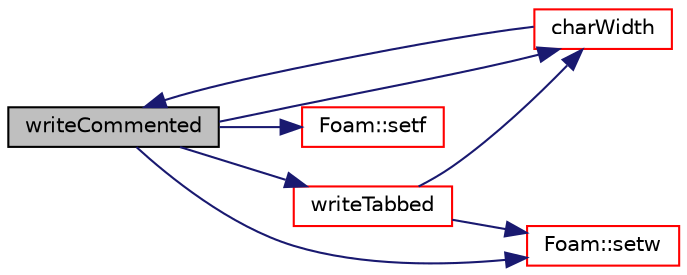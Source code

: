 digraph "writeCommented"
{
  bgcolor="transparent";
  edge [fontname="Helvetica",fontsize="10",labelfontname="Helvetica",labelfontsize="10"];
  node [fontname="Helvetica",fontsize="10",shape=record];
  rankdir="LR";
  Node85 [label="writeCommented",height=0.2,width=0.4,color="black", fillcolor="grey75", style="filled", fontcolor="black"];
  Node85 -> Node86 [color="midnightblue",fontsize="10",style="solid",fontname="Helvetica"];
  Node86 [label="charWidth",height=0.2,width=0.4,color="red",URL="$a27245.html#a45ae5ac43c2825d7d39acd8b37a3fd0b",tooltip="Return width of character stream output. "];
  Node86 -> Node85 [color="midnightblue",fontsize="10",style="solid",fontname="Helvetica"];
  Node85 -> Node88 [color="midnightblue",fontsize="10",style="solid",fontname="Helvetica"];
  Node88 [label="Foam::setf",height=0.2,width=0.4,color="red",URL="$a21851.html#a11ab31005f651958c35d64c8df183e8c"];
  Node85 -> Node97 [color="midnightblue",fontsize="10",style="solid",fontname="Helvetica"];
  Node97 [label="Foam::setw",height=0.2,width=0.4,color="red",URL="$a21851.html#a3318127f6f23246407ca749a0a0ea03c"];
  Node85 -> Node99 [color="midnightblue",fontsize="10",style="solid",fontname="Helvetica"];
  Node99 [label="writeTabbed",height=0.2,width=0.4,color="red",URL="$a27245.html#a2e6c1a957c47ad0b5b36a79a3a4e7d39",tooltip="Write a tabbed string to stream. "];
  Node99 -> Node97 [color="midnightblue",fontsize="10",style="solid",fontname="Helvetica"];
  Node99 -> Node86 [color="midnightblue",fontsize="10",style="solid",fontname="Helvetica"];
}

